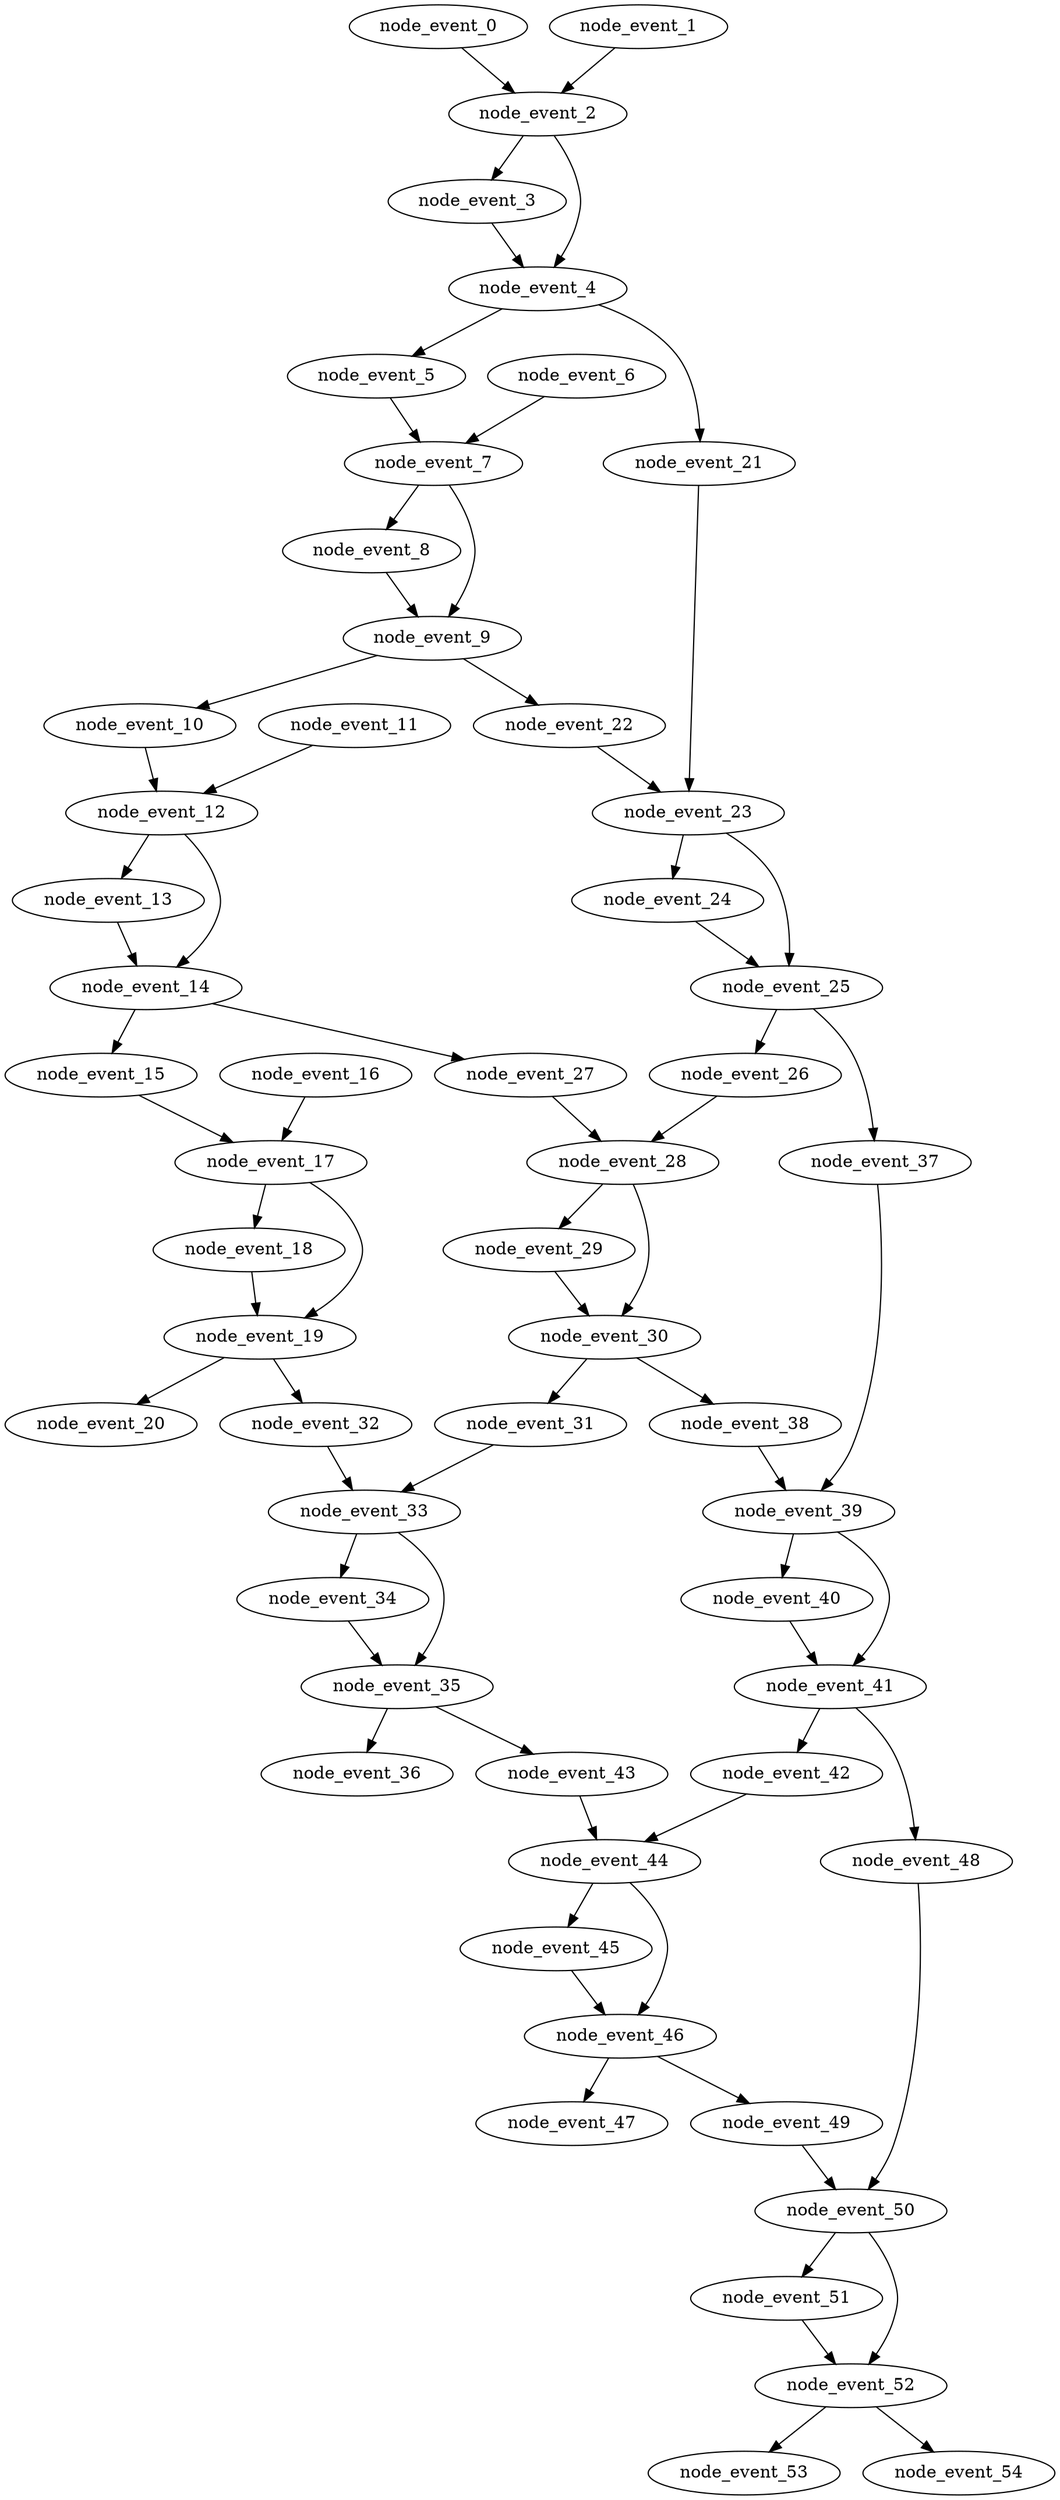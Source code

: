 digraph {
    node_event_0 [EventIndex="0" EventType="DotQasm.Scheduling.GateEvent" Depth="1" Dependencies="0" Latency="00:00:00.0010000" Priority="0.043000000000000024"];
    node_event_1 [EventIndex="1" EventType="DotQasm.Scheduling.GateEvent" Depth="1" Dependencies="0" Latency="00:00:00.0010000" Priority="0.043000000000000024"];
    node_event_2 [EventIndex="2" EventType="DotQasm.Scheduling.ControlledGateEvent" Depth="2" Dependencies="2" Latency="00:00:00.0020000" Priority="0.04200000000000002"];
    node_event_3 [EventIndex="3" EventType="DotQasm.Scheduling.GateEvent" Depth="3" Dependencies="3" Latency="00:00:00.0010000" Priority="0.04000000000000002"];
    node_event_4 [EventIndex="4" EventType="DotQasm.Scheduling.ControlledGateEvent" Depth="4" Dependencies="7" Latency="00:00:00.0020000" Priority="0.03900000000000002"];
    node_event_5 [EventIndex="5" EventType="DotQasm.Scheduling.GateEvent" Depth="5" Dependencies="8" Latency="00:00:00.0010000" Priority="0.03700000000000002"];
    node_event_6 [EventIndex="6" EventType="DotQasm.Scheduling.GateEvent" Depth="1" Dependencies="0" Latency="00:00:00.0010000" Priority="0.03700000000000002"];
    node_event_7 [EventIndex="7" EventType="DotQasm.Scheduling.ControlledGateEvent" Depth="6" Dependencies="10" Latency="00:00:00.0020000" Priority="0.03600000000000002"];
    node_event_8 [EventIndex="8" EventType="DotQasm.Scheduling.GateEvent" Depth="7" Dependencies="11" Latency="00:00:00.0010000" Priority="0.034000000000000016"];
    node_event_9 [EventIndex="9" EventType="DotQasm.Scheduling.ControlledGateEvent" Depth="8" Dependencies="23" Latency="00:00:00.0020000" Priority="0.033000000000000015"];
    node_event_10 [EventIndex="10" EventType="DotQasm.Scheduling.GateEvent" Depth="9" Dependencies="24" Latency="00:00:00.0010000" Priority="0.031000000000000014"];
    node_event_11 [EventIndex="11" EventType="DotQasm.Scheduling.GateEvent" Depth="1" Dependencies="0" Latency="00:00:00.0010000" Priority="0.031000000000000014"];
    node_event_12 [EventIndex="12" EventType="DotQasm.Scheduling.ControlledGateEvent" Depth="10" Dependencies="26" Latency="00:00:00.0020000" Priority="0.030000000000000013"];
    node_event_13 [EventIndex="13" EventType="DotQasm.Scheduling.GateEvent" Depth="11" Dependencies="27" Latency="00:00:00.0010000" Priority="0.02800000000000001"];
    node_event_14 [EventIndex="14" EventType="DotQasm.Scheduling.ControlledGateEvent" Depth="12" Dependencies="55" Latency="00:00:00.0020000" Priority="0.02700000000000001"];
    node_event_15 [EventIndex="15" EventType="DotQasm.Scheduling.GateEvent" Depth="13" Dependencies="56" Latency="00:00:00.0010000" Priority="0.02500000000000001"];
    node_event_16 [EventIndex="16" EventType="DotQasm.Scheduling.GateEvent" Depth="1" Dependencies="0" Latency="00:00:00.0010000" Priority="0.02500000000000001"];
    node_event_17 [EventIndex="17" EventType="DotQasm.Scheduling.ControlledGateEvent" Depth="14" Dependencies="58" Latency="00:00:00.0020000" Priority="0.024000000000000007"];
    node_event_18 [EventIndex="18" EventType="DotQasm.Scheduling.GateEvent" Depth="15" Dependencies="59" Latency="00:00:00.0010000" Priority="0.022000000000000006"];
    node_event_19 [EventIndex="19" EventType="DotQasm.Scheduling.ControlledGateEvent" Depth="16" Dependencies="119" Latency="00:00:00.0020000" Priority="0.021000000000000005"];
    node_event_20 [EventIndex="20" EventType="DotQasm.Scheduling.GateEvent" Depth="17" Dependencies="120" Latency="00:00:00.0010000" Priority="0.001"];
    node_event_21 [EventIndex="21" EventType="DotQasm.Scheduling.GateEvent" Depth="5" Dependencies="8" Latency="00:00:00.0010000" Priority="0.031000000000000014"];
    node_event_22 [EventIndex="22" EventType="DotQasm.Scheduling.GateEvent" Depth="9" Dependencies="24" Latency="00:00:00.0010000" Priority="0.031000000000000014"];
    node_event_23 [EventIndex="23" EventType="DotQasm.Scheduling.ControlledGateEvent" Depth="10" Dependencies="34" Latency="00:00:00.0020000" Priority="0.030000000000000013"];
    node_event_24 [EventIndex="24" EventType="DotQasm.Scheduling.GateEvent" Depth="11" Dependencies="35" Latency="00:00:00.0010000" Priority="0.02800000000000001"];
    node_event_25 [EventIndex="25" EventType="DotQasm.Scheduling.ControlledGateEvent" Depth="12" Dependencies="71" Latency="00:00:00.0020000" Priority="0.02700000000000001"];
    node_event_26 [EventIndex="26" EventType="DotQasm.Scheduling.GateEvent" Depth="13" Dependencies="72" Latency="00:00:00.0010000" Priority="0.02500000000000001"];
    node_event_27 [EventIndex="27" EventType="DotQasm.Scheduling.GateEvent" Depth="13" Dependencies="56" Latency="00:00:00.0010000" Priority="0.02500000000000001"];
    node_event_28 [EventIndex="28" EventType="DotQasm.Scheduling.ControlledGateEvent" Depth="14" Dependencies="130" Latency="00:00:00.0020000" Priority="0.024000000000000007"];
    node_event_29 [EventIndex="29" EventType="DotQasm.Scheduling.GateEvent" Depth="15" Dependencies="131" Latency="00:00:00.0010000" Priority="0.022000000000000006"];
    node_event_30 [EventIndex="30" EventType="DotQasm.Scheduling.ControlledGateEvent" Depth="16" Dependencies="263" Latency="00:00:00.0020000" Priority="0.021000000000000005"];
    node_event_31 [EventIndex="31" EventType="DotQasm.Scheduling.GateEvent" Depth="17" Dependencies="264" Latency="00:00:00.0010000" Priority="0.019000000000000003"];
    node_event_32 [EventIndex="32" EventType="DotQasm.Scheduling.GateEvent" Depth="17" Dependencies="120" Latency="00:00:00.0010000" Priority="0.019000000000000003"];
    node_event_33 [EventIndex="33" EventType="DotQasm.Scheduling.ControlledGateEvent" Depth="18" Dependencies="386" Latency="00:00:00.0020000" Priority="0.018000000000000002"];
    node_event_34 [EventIndex="34" EventType="DotQasm.Scheduling.GateEvent" Depth="19" Dependencies="387" Latency="00:00:00.0010000" Priority="0.016"];
    node_event_35 [EventIndex="35" EventType="DotQasm.Scheduling.ControlledGateEvent" Depth="20" Dependencies="775" Latency="00:00:00.0020000" Priority="0.015000000000000001"];
    node_event_36 [EventIndex="36" EventType="DotQasm.Scheduling.GateEvent" Depth="21" Dependencies="776" Latency="00:00:00.0010000" Priority="0.001"];
    node_event_37 [EventIndex="37" EventType="DotQasm.Scheduling.GateEvent" Depth="13" Dependencies="72" Latency="00:00:00.0010000" Priority="0.019000000000000003"];
    node_event_38 [EventIndex="38" EventType="DotQasm.Scheduling.GateEvent" Depth="17" Dependencies="264" Latency="00:00:00.0010000" Priority="0.019000000000000003"];
    node_event_39 [EventIndex="39" EventType="DotQasm.Scheduling.ControlledGateEvent" Depth="18" Dependencies="338" Latency="00:00:00.0020000" Priority="0.018000000000000002"];
    node_event_40 [EventIndex="40" EventType="DotQasm.Scheduling.GateEvent" Depth="19" Dependencies="339" Latency="00:00:00.0010000" Priority="0.016"];
    node_event_41 [EventIndex="41" EventType="DotQasm.Scheduling.ControlledGateEvent" Depth="20" Dependencies="679" Latency="00:00:00.0020000" Priority="0.015000000000000001"];
    node_event_42 [EventIndex="42" EventType="DotQasm.Scheduling.GateEvent" Depth="21" Dependencies="680" Latency="00:00:00.0010000" Priority="0.013000000000000001"];
    node_event_43 [EventIndex="43" EventType="DotQasm.Scheduling.GateEvent" Depth="21" Dependencies="776" Latency="00:00:00.0010000" Priority="0.013000000000000001"];
    node_event_44 [EventIndex="44" EventType="DotQasm.Scheduling.ControlledGateEvent" Depth="22" Dependencies="1458" Latency="00:00:00.0020000" Priority="0.012000000000000002"];
    node_event_45 [EventIndex="45" EventType="DotQasm.Scheduling.GateEvent" Depth="23" Dependencies="1459" Latency="00:00:00.0010000" Priority="0.010000000000000002"];
    node_event_46 [EventIndex="46" EventType="DotQasm.Scheduling.ControlledGateEvent" Depth="24" Dependencies="2919" Latency="00:00:00.0020000" Priority="0.009000000000000001"];
    node_event_47 [EventIndex="47" EventType="DotQasm.Scheduling.GateEvent" Depth="25" Dependencies="2920" Latency="00:00:00.0010000" Priority="0.001"];
    node_event_48 [EventIndex="48" EventType="DotQasm.Scheduling.GateEvent" Depth="21" Dependencies="680" Latency="00:00:00.0010000" Priority="0.007"];
    node_event_49 [EventIndex="49" EventType="DotQasm.Scheduling.GateEvent" Depth="25" Dependencies="2920" Latency="00:00:00.0010000" Priority="0.007"];
    node_event_50 [EventIndex="50" EventType="DotQasm.Scheduling.ControlledGateEvent" Depth="26" Dependencies="3602" Latency="00:00:00.0020000" Priority="0.006"];
    node_event_51 [EventIndex="51" EventType="DotQasm.Scheduling.GateEvent" Depth="27" Dependencies="3603" Latency="00:00:00.0010000" Priority="0.004"];
    node_event_52 [EventIndex="52" EventType="DotQasm.Scheduling.ControlledGateEvent" Depth="28" Dependencies="7207" Latency="00:00:00.0020000" Priority="0.003"];
    node_event_53 [EventIndex="53" EventType="DotQasm.Scheduling.GateEvent" Depth="29" Dependencies="7208" Latency="00:00:00.0010000" Priority="0.001"];
    node_event_54 [EventIndex="54" EventType="DotQasm.Scheduling.GateEvent" Depth="29" Dependencies="7208" Latency="00:00:00.0010000" Priority="0.001"];
    node_event_0 -> node_event_2;
    node_event_1 -> node_event_2;
    node_event_2 -> node_event_3;
    node_event_2 -> node_event_4;
    node_event_3 -> node_event_4;
    node_event_4 -> node_event_5;
    node_event_4 -> node_event_21;
    node_event_5 -> node_event_7;
    node_event_6 -> node_event_7;
    node_event_7 -> node_event_8;
    node_event_7 -> node_event_9;
    node_event_8 -> node_event_9;
    node_event_9 -> node_event_10;
    node_event_9 -> node_event_22;
    node_event_10 -> node_event_12;
    node_event_11 -> node_event_12;
    node_event_12 -> node_event_13;
    node_event_12 -> node_event_14;
    node_event_13 -> node_event_14;
    node_event_14 -> node_event_15;
    node_event_14 -> node_event_27;
    node_event_15 -> node_event_17;
    node_event_16 -> node_event_17;
    node_event_17 -> node_event_18;
    node_event_17 -> node_event_19;
    node_event_18 -> node_event_19;
    node_event_19 -> node_event_20;
    node_event_19 -> node_event_32;
    node_event_21 -> node_event_23;
    node_event_22 -> node_event_23;
    node_event_23 -> node_event_24;
    node_event_23 -> node_event_25;
    node_event_24 -> node_event_25;
    node_event_25 -> node_event_26;
    node_event_25 -> node_event_37;
    node_event_26 -> node_event_28;
    node_event_27 -> node_event_28;
    node_event_28 -> node_event_29;
    node_event_28 -> node_event_30;
    node_event_29 -> node_event_30;
    node_event_30 -> node_event_31;
    node_event_30 -> node_event_38;
    node_event_31 -> node_event_33;
    node_event_32 -> node_event_33;
    node_event_33 -> node_event_34;
    node_event_33 -> node_event_35;
    node_event_34 -> node_event_35;
    node_event_35 -> node_event_36;
    node_event_35 -> node_event_43;
    node_event_37 -> node_event_39;
    node_event_38 -> node_event_39;
    node_event_39 -> node_event_40;
    node_event_39 -> node_event_41;
    node_event_40 -> node_event_41;
    node_event_41 -> node_event_42;
    node_event_41 -> node_event_48;
    node_event_42 -> node_event_44;
    node_event_43 -> node_event_44;
    node_event_44 -> node_event_45;
    node_event_44 -> node_event_46;
    node_event_45 -> node_event_46;
    node_event_46 -> node_event_47;
    node_event_46 -> node_event_49;
    node_event_48 -> node_event_50;
    node_event_49 -> node_event_50;
    node_event_50 -> node_event_51;
    node_event_50 -> node_event_52;
    node_event_51 -> node_event_52;
    node_event_52 -> node_event_53;
    node_event_52 -> node_event_54;
}
